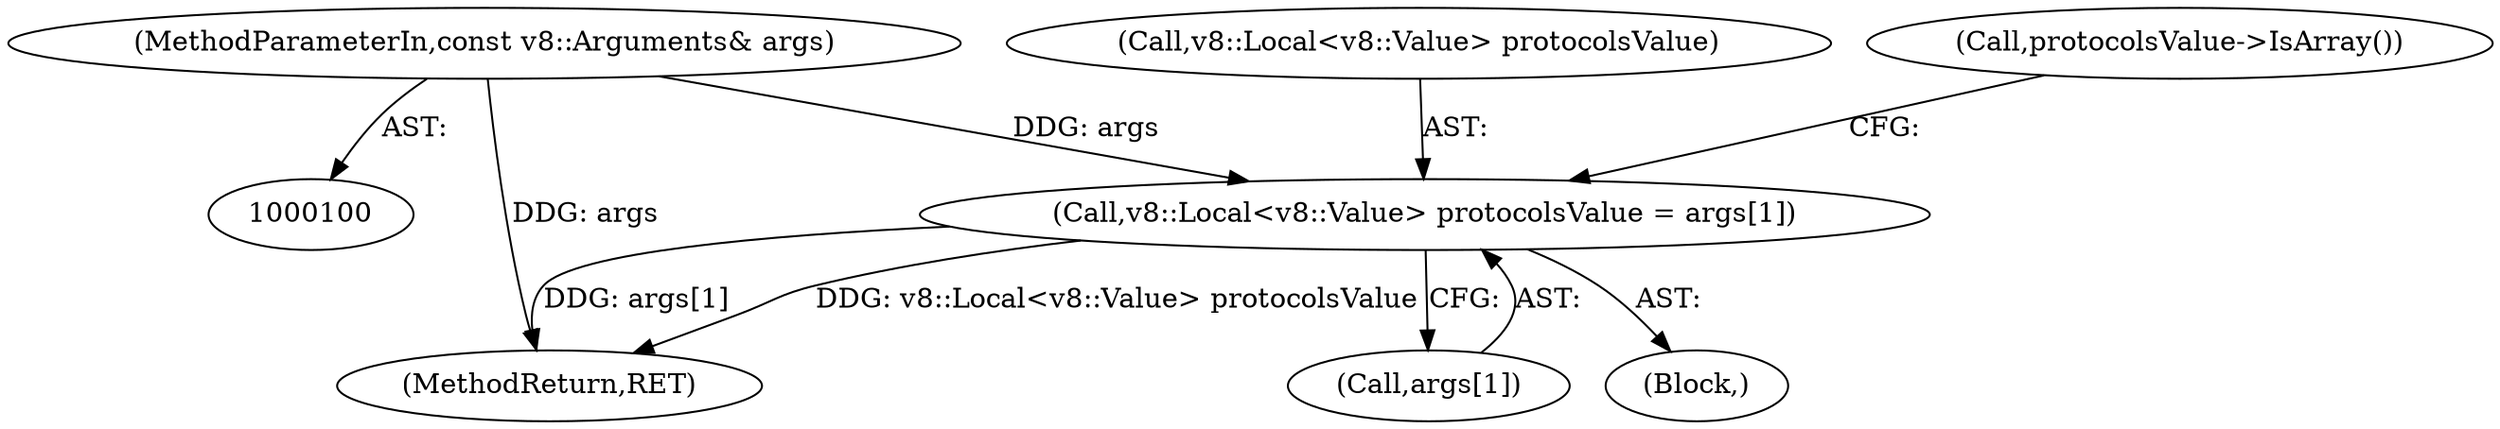 digraph "0_Chrome_e9372a1bfd3588a80fcf49aa07321f0971dd6091_67@array" {
"1000180" [label="(Call,v8::Local<v8::Value> protocolsValue = args[1])"];
"1000101" [label="(MethodParameterIn,const v8::Arguments& args)"];
"1000261" [label="(MethodReturn,RET)"];
"1000180" [label="(Call,v8::Local<v8::Value> protocolsValue = args[1])"];
"1000181" [label="(Call,v8::Local<v8::Value> protocolsValue)"];
"1000186" [label="(Call,args[1])"];
"1000179" [label="(Block,)"];
"1000190" [label="(Call,protocolsValue->IsArray())"];
"1000101" [label="(MethodParameterIn,const v8::Arguments& args)"];
"1000180" -> "1000179"  [label="AST: "];
"1000180" -> "1000186"  [label="CFG: "];
"1000181" -> "1000180"  [label="AST: "];
"1000186" -> "1000180"  [label="AST: "];
"1000190" -> "1000180"  [label="CFG: "];
"1000180" -> "1000261"  [label="DDG: v8::Local<v8::Value> protocolsValue"];
"1000180" -> "1000261"  [label="DDG: args[1]"];
"1000101" -> "1000180"  [label="DDG: args"];
"1000101" -> "1000100"  [label="AST: "];
"1000101" -> "1000261"  [label="DDG: args"];
}
